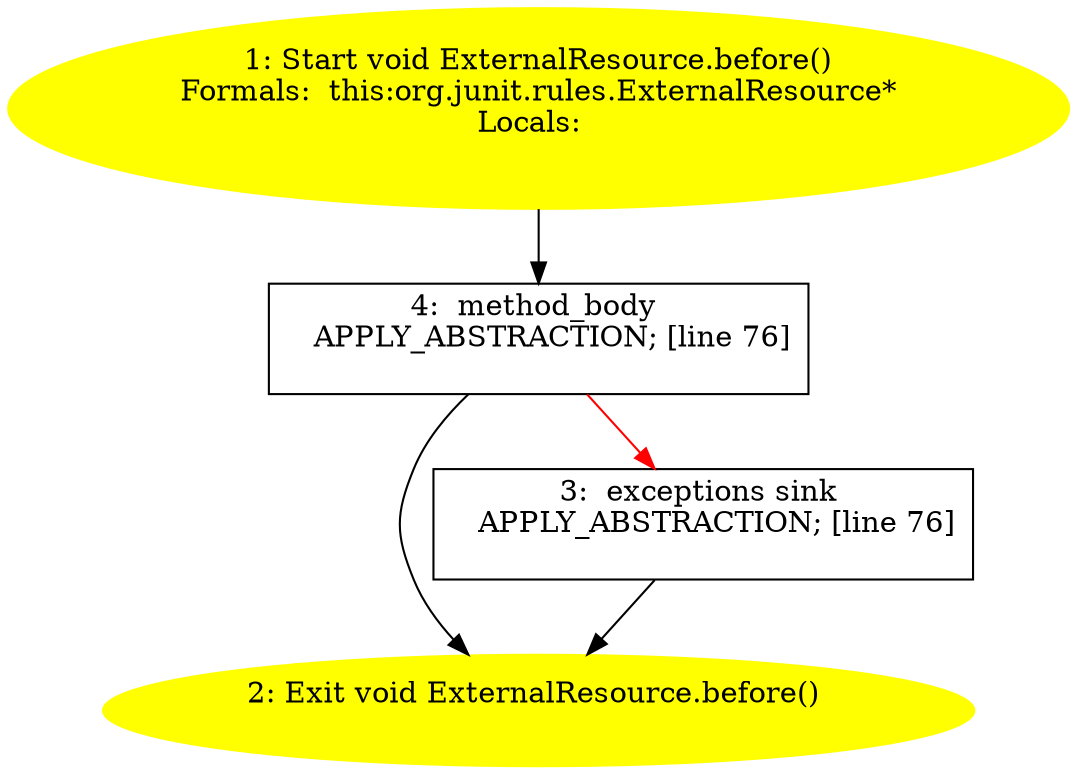 /* @generated */
digraph cfg {
"org.junit.rules.ExternalResource.before():void.849ab22fd7509e56ee31a395bbb5ea7d_1" [label="1: Start void ExternalResource.before()\nFormals:  this:org.junit.rules.ExternalResource*\nLocals:  \n  " color=yellow style=filled]
	

	 "org.junit.rules.ExternalResource.before():void.849ab22fd7509e56ee31a395bbb5ea7d_1" -> "org.junit.rules.ExternalResource.before():void.849ab22fd7509e56ee31a395bbb5ea7d_4" ;
"org.junit.rules.ExternalResource.before():void.849ab22fd7509e56ee31a395bbb5ea7d_2" [label="2: Exit void ExternalResource.before() \n  " color=yellow style=filled]
	

"org.junit.rules.ExternalResource.before():void.849ab22fd7509e56ee31a395bbb5ea7d_3" [label="3:  exceptions sink \n   APPLY_ABSTRACTION; [line 76]\n " shape="box"]
	

	 "org.junit.rules.ExternalResource.before():void.849ab22fd7509e56ee31a395bbb5ea7d_3" -> "org.junit.rules.ExternalResource.before():void.849ab22fd7509e56ee31a395bbb5ea7d_2" ;
"org.junit.rules.ExternalResource.before():void.849ab22fd7509e56ee31a395bbb5ea7d_4" [label="4:  method_body \n   APPLY_ABSTRACTION; [line 76]\n " shape="box"]
	

	 "org.junit.rules.ExternalResource.before():void.849ab22fd7509e56ee31a395bbb5ea7d_4" -> "org.junit.rules.ExternalResource.before():void.849ab22fd7509e56ee31a395bbb5ea7d_2" ;
	 "org.junit.rules.ExternalResource.before():void.849ab22fd7509e56ee31a395bbb5ea7d_4" -> "org.junit.rules.ExternalResource.before():void.849ab22fd7509e56ee31a395bbb5ea7d_3" [color="red" ];
}
